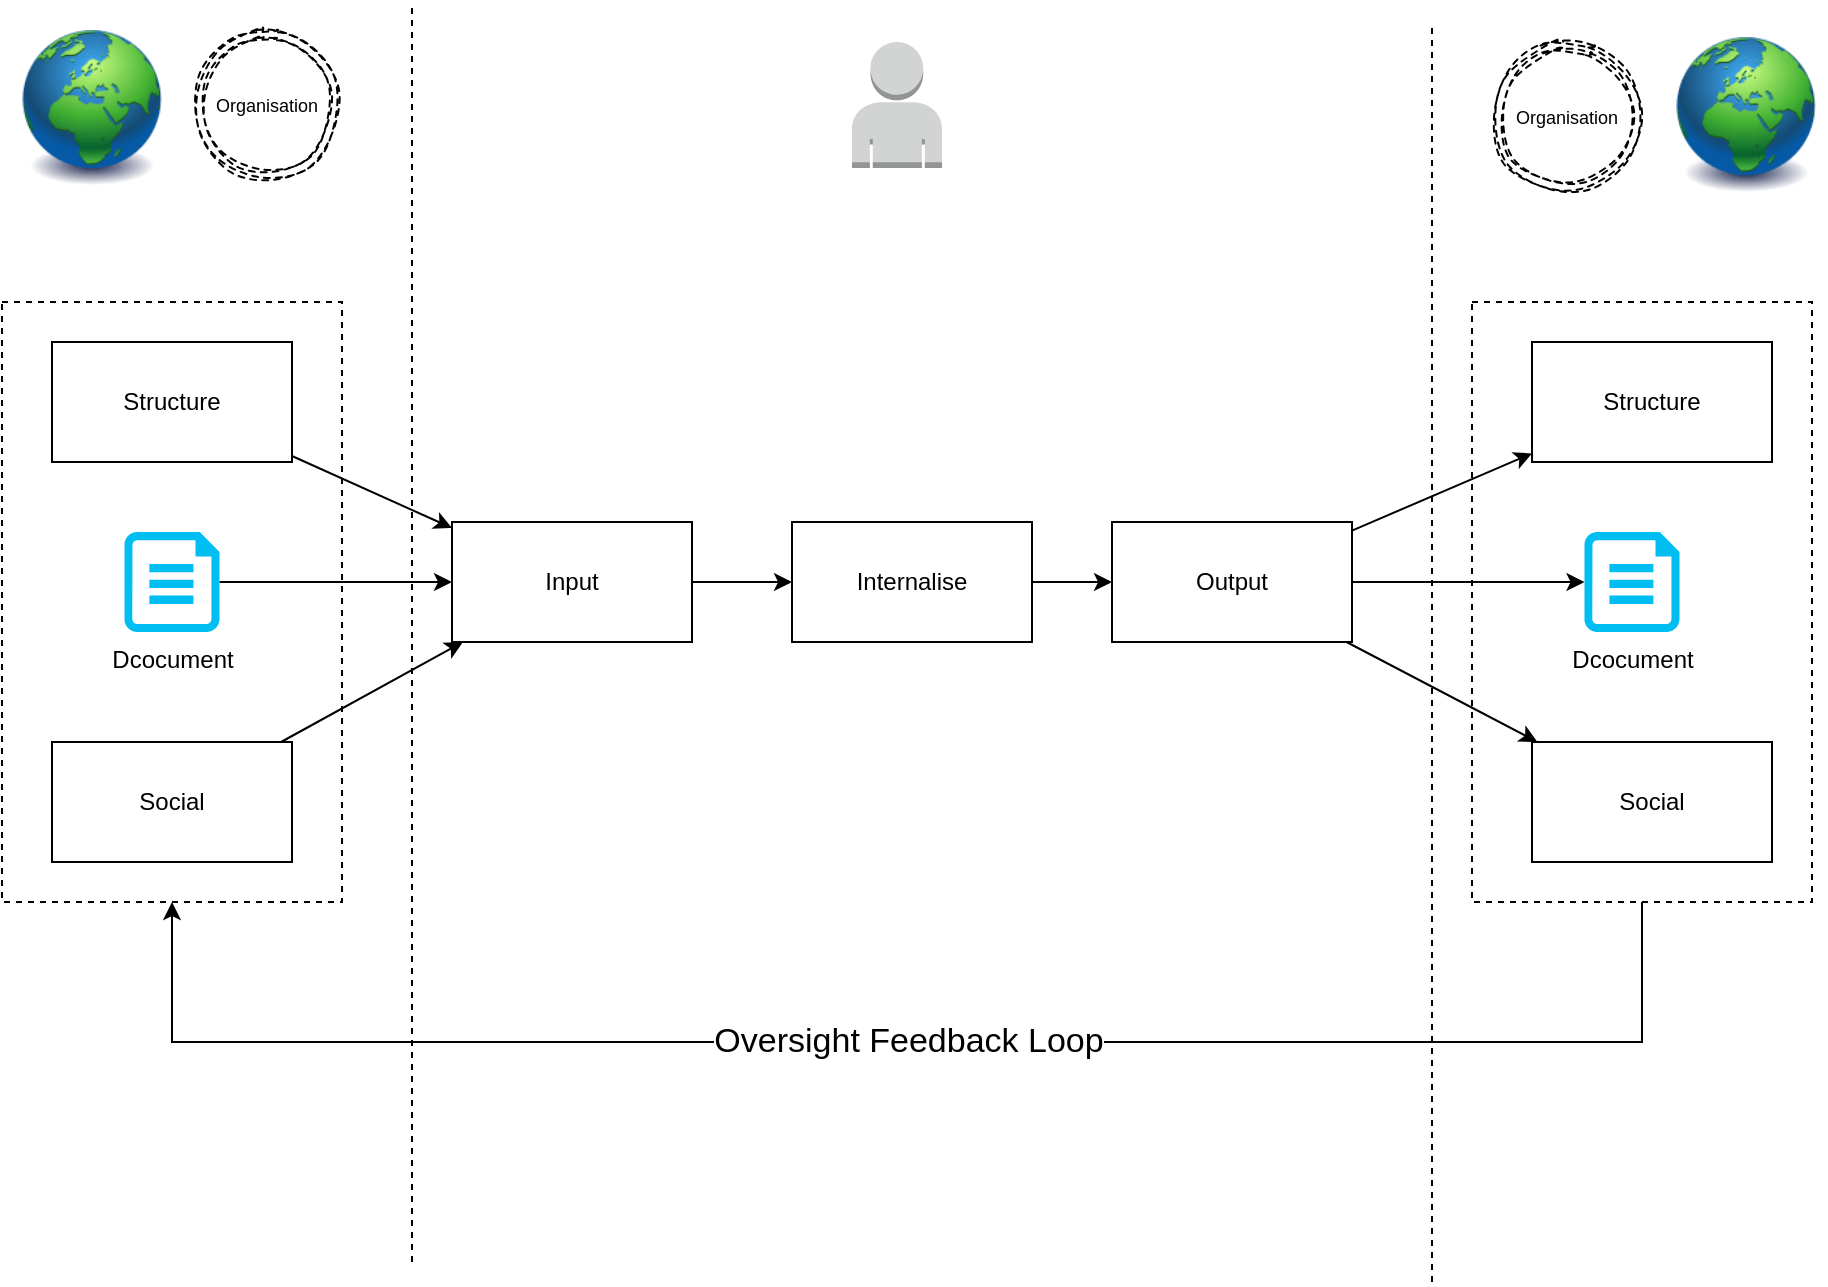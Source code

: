 <mxfile>
    <diagram id="ShGZajyBqJOpambnQirC" name="Classic Summary">
        <mxGraphModel grid="1" gridSize="10" guides="1" tooltips="1" connect="1" arrows="1" page="1" fold="1" pageScale="1" pageWidth="827" pageHeight="1169" math="0" shadow="0">
            <root>
                <mxCell id="4he-TWzYjufPMm7FV_I_-0"/>
                <mxCell id="4he-TWzYjufPMm7FV_I_-1" parent="4he-TWzYjufPMm7FV_I_-0"/>
                <mxCell id="ln_gZtxE6CzrFKDJ2JuJ-1" value="" style="rounded=0;whiteSpace=wrap;html=1;shadow=0;dashed=1;sketch=0;fontSize=9;strokeColor=default;fillColor=none;" vertex="1" parent="4he-TWzYjufPMm7FV_I_-1">
                    <mxGeometry x="650" y="140" width="170" height="300" as="geometry"/>
                </mxCell>
                <mxCell id="ln_gZtxE6CzrFKDJ2JuJ-4" value="" style="rounded=0;whiteSpace=wrap;html=1;shadow=0;dashed=1;sketch=0;fontSize=9;strokeColor=default;fillColor=none;" vertex="1" parent="4he-TWzYjufPMm7FV_I_-1">
                    <mxGeometry x="-85" y="140" width="170" height="300" as="geometry"/>
                </mxCell>
                <mxCell id="4he-TWzYjufPMm7FV_I_-2" value="" style="outlineConnect=0;dashed=0;verticalLabelPosition=bottom;verticalAlign=top;align=center;html=1;shape=mxgraph.aws3.user;fillColor=#D2D3D3;gradientColor=none;" parent="4he-TWzYjufPMm7FV_I_-1" vertex="1">
                    <mxGeometry x="340" y="10" width="45" height="63" as="geometry"/>
                </mxCell>
                <mxCell id="4he-TWzYjufPMm7FV_I_-4" style="edgeStyle=none;html=1;" parent="4he-TWzYjufPMm7FV_I_-1" source="4he-TWzYjufPMm7FV_I_-6" target="4he-TWzYjufPMm7FV_I_-7" edge="1">
                    <mxGeometry relative="1" as="geometry"/>
                </mxCell>
                <mxCell id="4he-TWzYjufPMm7FV_I_-6" value="Input" style="rounded=0;whiteSpace=wrap;html=1;" parent="4he-TWzYjufPMm7FV_I_-1" vertex="1">
                    <mxGeometry x="140" y="250" width="120" height="60" as="geometry"/>
                </mxCell>
                <mxCell id="p0eS91qcW9giYQDoAvEw-7" style="edgeStyle=none;html=1;fontSize=9;startArrow=none;startFill=0;endArrow=classic;endFill=1;" edge="1" parent="4he-TWzYjufPMm7FV_I_-1" source="4he-TWzYjufPMm7FV_I_-7" target="p0eS91qcW9giYQDoAvEw-1">
                    <mxGeometry relative="1" as="geometry"/>
                </mxCell>
                <mxCell id="4he-TWzYjufPMm7FV_I_-7" value="Internalise" style="rounded=0;whiteSpace=wrap;html=1;" parent="4he-TWzYjufPMm7FV_I_-1" vertex="1">
                    <mxGeometry x="310" y="250" width="120" height="60" as="geometry"/>
                </mxCell>
                <mxCell id="p0eS91qcW9giYQDoAvEw-11" style="edgeStyle=none;html=1;fontSize=9;startArrow=none;startFill=0;endArrow=classic;endFill=1;" edge="1" parent="4he-TWzYjufPMm7FV_I_-1" source="4he-TWzYjufPMm7FV_I_-9" target="4he-TWzYjufPMm7FV_I_-6">
                    <mxGeometry relative="1" as="geometry"/>
                </mxCell>
                <mxCell id="4he-TWzYjufPMm7FV_I_-9" value="Structure" style="rounded=0;whiteSpace=wrap;html=1;" parent="4he-TWzYjufPMm7FV_I_-1" vertex="1">
                    <mxGeometry x="-60" y="160" width="120" height="60" as="geometry"/>
                </mxCell>
                <mxCell id="4he-TWzYjufPMm7FV_I_-10" value="" style="image;html=1;image=img/lib/clip_art/general/Earth_globe_128x128.png" parent="4he-TWzYjufPMm7FV_I_-1" vertex="1">
                    <mxGeometry x="-80" y="4" width="80" height="77.5" as="geometry"/>
                </mxCell>
                <mxCell id="p0eS91qcW9giYQDoAvEw-12" style="edgeStyle=none;html=1;fontSize=9;startArrow=none;startFill=0;endArrow=classic;endFill=1;" edge="1" parent="4he-TWzYjufPMm7FV_I_-1" source="4he-TWzYjufPMm7FV_I_-11" target="4he-TWzYjufPMm7FV_I_-6">
                    <mxGeometry relative="1" as="geometry"/>
                </mxCell>
                <mxCell id="4he-TWzYjufPMm7FV_I_-11" value="Dcocument" style="verticalLabelPosition=bottom;html=1;verticalAlign=top;align=center;strokeColor=none;fillColor=#00BEF2;shape=mxgraph.azure.file;pointerEvents=1;" parent="4he-TWzYjufPMm7FV_I_-1" vertex="1">
                    <mxGeometry x="-23.75" y="255" width="47.5" height="50" as="geometry"/>
                </mxCell>
                <mxCell id="p0eS91qcW9giYQDoAvEw-13" style="edgeStyle=none;html=1;fontSize=9;startArrow=none;startFill=0;endArrow=classic;endFill=1;" edge="1" parent="4he-TWzYjufPMm7FV_I_-1" source="4he-TWzYjufPMm7FV_I_-15" target="4he-TWzYjufPMm7FV_I_-6">
                    <mxGeometry relative="1" as="geometry"/>
                </mxCell>
                <mxCell id="4he-TWzYjufPMm7FV_I_-15" value="Social" style="rounded=0;whiteSpace=wrap;html=1;" parent="4he-TWzYjufPMm7FV_I_-1" vertex="1">
                    <mxGeometry x="-60" y="360" width="120" height="60" as="geometry"/>
                </mxCell>
                <mxCell id="p0eS91qcW9giYQDoAvEw-0" value="" style="endArrow=none;dashed=1;html=1;" edge="1" parent="4he-TWzYjufPMm7FV_I_-1">
                    <mxGeometry width="50" height="50" relative="1" as="geometry">
                        <mxPoint x="630" y="630" as="sourcePoint"/>
                        <mxPoint x="630" as="targetPoint"/>
                    </mxGeometry>
                </mxCell>
                <mxCell id="p0eS91qcW9giYQDoAvEw-8" style="edgeStyle=none;html=1;fontSize=9;startArrow=none;startFill=0;endArrow=classic;endFill=1;" edge="1" parent="4he-TWzYjufPMm7FV_I_-1" source="p0eS91qcW9giYQDoAvEw-1" target="p0eS91qcW9giYQDoAvEw-2">
                    <mxGeometry relative="1" as="geometry"/>
                </mxCell>
                <mxCell id="p0eS91qcW9giYQDoAvEw-9" style="edgeStyle=none;html=1;fontSize=9;startArrow=none;startFill=0;endArrow=classic;endFill=1;" edge="1" parent="4he-TWzYjufPMm7FV_I_-1" source="p0eS91qcW9giYQDoAvEw-1" target="p0eS91qcW9giYQDoAvEw-3">
                    <mxGeometry relative="1" as="geometry"/>
                </mxCell>
                <mxCell id="p0eS91qcW9giYQDoAvEw-10" style="edgeStyle=none;html=1;fontSize=9;startArrow=none;startFill=0;endArrow=classic;endFill=1;" edge="1" parent="4he-TWzYjufPMm7FV_I_-1" source="p0eS91qcW9giYQDoAvEw-1" target="p0eS91qcW9giYQDoAvEw-4">
                    <mxGeometry relative="1" as="geometry"/>
                </mxCell>
                <mxCell id="p0eS91qcW9giYQDoAvEw-1" value="Output" style="rounded=0;whiteSpace=wrap;html=1;" vertex="1" parent="4he-TWzYjufPMm7FV_I_-1">
                    <mxGeometry x="470" y="250" width="120" height="60" as="geometry"/>
                </mxCell>
                <mxCell id="p0eS91qcW9giYQDoAvEw-2" value="Structure" style="rounded=0;whiteSpace=wrap;html=1;" vertex="1" parent="4he-TWzYjufPMm7FV_I_-1">
                    <mxGeometry x="680" y="160" width="120" height="60" as="geometry"/>
                </mxCell>
                <mxCell id="p0eS91qcW9giYQDoAvEw-3" value="Dcocument" style="verticalLabelPosition=bottom;html=1;verticalAlign=top;align=center;strokeColor=none;fillColor=#00BEF2;shape=mxgraph.azure.file;pointerEvents=1;" vertex="1" parent="4he-TWzYjufPMm7FV_I_-1">
                    <mxGeometry x="706.25" y="255" width="47.5" height="50" as="geometry"/>
                </mxCell>
                <mxCell id="p0eS91qcW9giYQDoAvEw-4" value="Social" style="rounded=0;whiteSpace=wrap;html=1;" vertex="1" parent="4he-TWzYjufPMm7FV_I_-1">
                    <mxGeometry x="680" y="360" width="120" height="60" as="geometry"/>
                </mxCell>
                <mxCell id="p0eS91qcW9giYQDoAvEw-5" value="" style="endArrow=none;dashed=1;html=1;" edge="1" parent="4he-TWzYjufPMm7FV_I_-1">
                    <mxGeometry width="50" height="50" relative="1" as="geometry">
                        <mxPoint x="120" y="620" as="sourcePoint"/>
                        <mxPoint x="120" y="-10" as="targetPoint"/>
                    </mxGeometry>
                </mxCell>
                <mxCell id="p0eS91qcW9giYQDoAvEw-6" value="Organisation" style="ellipse;shape=doubleEllipse;whiteSpace=wrap;html=1;aspect=fixed;shadow=0;dashed=1;sketch=1;strokeColor=default;fillColor=none;fontSize=9;" vertex="1" parent="4he-TWzYjufPMm7FV_I_-1">
                    <mxGeometry x="660" y="10" width="75" height="75" as="geometry"/>
                </mxCell>
                <mxCell id="p0eS91qcW9giYQDoAvEw-14" value="Organisation" style="ellipse;shape=doubleEllipse;whiteSpace=wrap;html=1;aspect=fixed;shadow=0;dashed=1;sketch=1;strokeColor=default;fillColor=none;fontSize=9;" vertex="1" parent="4he-TWzYjufPMm7FV_I_-1">
                    <mxGeometry x="10" y="4" width="75" height="75" as="geometry"/>
                </mxCell>
                <mxCell id="p0eS91qcW9giYQDoAvEw-15" value="" style="image;html=1;image=img/lib/clip_art/general/Earth_globe_128x128.png" vertex="1" parent="4he-TWzYjufPMm7FV_I_-1">
                    <mxGeometry x="747" y="7.5" width="80" height="77.5" as="geometry"/>
                </mxCell>
                <mxCell id="ln_gZtxE6CzrFKDJ2JuJ-3" value="Oversight Feedback Loop" style="edgeStyle=orthogonalEdgeStyle;html=1;fontSize=17;startArrow=none;startFill=0;endArrow=classic;endFill=1;entryX=0.5;entryY=1;entryDx=0;entryDy=0;rounded=0;" edge="1" parent="4he-TWzYjufPMm7FV_I_-1" source="ln_gZtxE6CzrFKDJ2JuJ-1" target="ln_gZtxE6CzrFKDJ2JuJ-4">
                    <mxGeometry relative="1" as="geometry">
                        <mxPoint x="18" y="510" as="targetPoint"/>
                        <Array as="points">
                            <mxPoint x="735" y="510"/>
                            <mxPoint y="510"/>
                        </Array>
                    </mxGeometry>
                </mxCell>
            </root>
        </mxGraphModel>
    </diagram>
    <diagram id="dQ3FbCjM0bsDqYTcAzDj" name="Classic Detail">
        <mxGraphModel grid="1" gridSize="10" guides="1" tooltips="1" connect="1" arrows="1" page="1" fold="1" pageScale="1" pageWidth="827" pageHeight="1169" math="0" shadow="0">
            <root>
                <mxCell id="0"/>
                <mxCell id="1" parent="0"/>
                <mxCell id="2" value="" style="outlineConnect=0;dashed=0;verticalLabelPosition=bottom;verticalAlign=top;align=center;html=1;shape=mxgraph.aws3.user;fillColor=#D2D3D3;gradientColor=none;" parent="1" vertex="1">
                    <mxGeometry x="405" y="7.25" width="45" height="63" as="geometry"/>
                </mxCell>
                <mxCell id="9" style="edgeStyle=none;html=1;" edge="1" parent="1" source="3" target="7">
                    <mxGeometry relative="1" as="geometry"/>
                </mxCell>
                <mxCell id="10" style="edgeStyle=none;html=1;" edge="1" parent="1" source="3" target="4">
                    <mxGeometry relative="1" as="geometry"/>
                </mxCell>
                <mxCell id="39" style="edgeStyle=none;html=1;entryX=1;entryY=0.5;entryDx=0;entryDy=0;entryPerimeter=0;" edge="1" parent="1" source="3" target="38">
                    <mxGeometry relative="1" as="geometry"/>
                </mxCell>
                <mxCell id="3" value="Observe" style="rounded=0;whiteSpace=wrap;html=1;" vertex="1" parent="1">
                    <mxGeometry x="140" y="327" width="120" height="60" as="geometry"/>
                </mxCell>
                <mxCell id="37" style="edgeStyle=none;html=1;" edge="1" parent="1" source="4" target="15">
                    <mxGeometry relative="1" as="geometry"/>
                </mxCell>
                <mxCell id="4" value="Interpret" style="rounded=0;whiteSpace=wrap;html=1;" vertex="1" parent="1">
                    <mxGeometry x="170" y="197" width="120" height="60" as="geometry"/>
                </mxCell>
                <mxCell id="12" style="edgeStyle=none;html=1;" edge="1" parent="1" source="5" target="4">
                    <mxGeometry relative="1" as="geometry"/>
                </mxCell>
                <mxCell id="36" style="edgeStyle=none;html=1;" edge="1" parent="1" source="5" target="15">
                    <mxGeometry relative="1" as="geometry"/>
                </mxCell>
                <mxCell id="5" value="Conginitive Model" style="rounded=0;whiteSpace=wrap;html=1;" vertex="1" parent="1">
                    <mxGeometry x="330" y="107" width="120" height="60" as="geometry"/>
                </mxCell>
                <mxCell id="13" style="edgeStyle=none;html=1;" edge="1" parent="1" source="6" target="5">
                    <mxGeometry relative="1" as="geometry"/>
                </mxCell>
                <mxCell id="22" style="edgeStyle=none;html=1;" edge="1" parent="1" source="6" target="15">
                    <mxGeometry relative="1" as="geometry"/>
                </mxCell>
                <mxCell id="6" value="Ontology" style="rounded=0;whiteSpace=wrap;html=1;" vertex="1" parent="1">
                    <mxGeometry x="640" y="197" width="120" height="60" as="geometry"/>
                </mxCell>
                <mxCell id="7" value="Structure" style="rounded=0;whiteSpace=wrap;html=1;" vertex="1" parent="1">
                    <mxGeometry x="-60" y="210" width="120" height="60" as="geometry"/>
                </mxCell>
                <mxCell id="8" value="" style="endArrow=none;dashed=1;html=1;" edge="1" parent="1">
                    <mxGeometry width="50" height="50" relative="1" as="geometry">
                        <mxPoint x="110" y="610" as="sourcePoint"/>
                        <mxPoint x="110" y="-20" as="targetPoint"/>
                    </mxGeometry>
                </mxCell>
                <mxCell id="20" style="edgeStyle=none;html=1;" edge="1" parent="1" source="15">
                    <mxGeometry relative="1" as="geometry">
                        <mxPoint x="620" y="458.2" as="targetPoint"/>
                    </mxGeometry>
                </mxCell>
                <mxCell id="15" value="Create Prespective" style="rounded=0;whiteSpace=wrap;html=1;" vertex="1" parent="1">
                    <mxGeometry x="370" y="337" width="120" height="60" as="geometry"/>
                </mxCell>
                <mxCell id="16" value="Document" style="verticalLabelPosition=bottom;html=1;verticalAlign=top;align=center;strokeColor=none;fillColor=#00BEF2;shape=mxgraph.azure.file;pointerEvents=1;" vertex="1" parent="1">
                    <mxGeometry x="870" y="385" width="47.5" height="50" as="geometry"/>
                </mxCell>
                <mxCell id="23" style="edgeStyle=none;html=1;" edge="1" parent="1" source="17" target="16">
                    <mxGeometry relative="1" as="geometry"/>
                </mxCell>
                <mxCell id="KgGKa9WhpQfASaPiWLaJ-40" style="edgeStyle=none;html=1;startArrow=none;startFill=0;endArrow=classic;endFill=1;" edge="1" parent="1" source="17" target="KgGKa9WhpQfASaPiWLaJ-39">
                    <mxGeometry relative="1" as="geometry"/>
                </mxCell>
                <mxCell id="Hzyb1ZYs3W5EdQFWJuSb-41" style="edgeStyle=none;html=1;fontSize=9;startArrow=none;startFill=0;endArrow=classic;endFill=1;" edge="1" parent="1" source="17" target="Hzyb1ZYs3W5EdQFWJuSb-40">
                    <mxGeometry relative="1" as="geometry"/>
                </mxCell>
                <mxCell id="17" value="Output" style="rounded=0;whiteSpace=wrap;html=1;" vertex="1" parent="1">
                    <mxGeometry x="620" y="380" width="120" height="60" as="geometry"/>
                </mxCell>
                <mxCell id="34" style="edgeStyle=none;html=1;" edge="1" parent="1" source="18" target="15">
                    <mxGeometry relative="1" as="geometry"/>
                </mxCell>
                <mxCell id="35" style="edgeStyle=none;html=1;" edge="1" parent="1" source="18" target="5">
                    <mxGeometry relative="1" as="geometry"/>
                </mxCell>
                <mxCell id="18" value="Language" style="rounded=0;whiteSpace=wrap;html=1;" vertex="1" parent="1">
                    <mxGeometry x="470" y="207" width="120" height="60" as="geometry"/>
                </mxCell>
                <mxCell id="38" value="Dcocument" style="verticalLabelPosition=bottom;html=1;verticalAlign=top;align=center;strokeColor=none;fillColor=#00BEF2;shape=mxgraph.azure.file;pointerEvents=1;" vertex="1" parent="1">
                    <mxGeometry x="-23.75" y="330" width="47.5" height="50" as="geometry"/>
                </mxCell>
                <mxCell id="KgGKa9WhpQfASaPiWLaJ-39" value="Socialise" style="rounded=0;whiteSpace=wrap;html=1;" vertex="1" parent="1">
                    <mxGeometry x="880" y="500" width="120" height="60" as="geometry"/>
                </mxCell>
                <mxCell id="KgGKa9WhpQfASaPiWLaJ-42" style="edgeStyle=none;html=1;startArrow=none;startFill=0;endArrow=classic;endFill=1;" edge="1" parent="1" source="KgGKa9WhpQfASaPiWLaJ-41" target="3">
                    <mxGeometry relative="1" as="geometry"/>
                </mxCell>
                <mxCell id="KgGKa9WhpQfASaPiWLaJ-41" value="Input" style="rounded=0;whiteSpace=wrap;html=1;" vertex="1" parent="1">
                    <mxGeometry x="140" y="457" width="120" height="60" as="geometry"/>
                </mxCell>
                <mxCell id="KgGKa9WhpQfASaPiWLaJ-44" style="edgeStyle=none;html=1;startArrow=classic;startFill=1;endArrow=classic;endFill=1;" edge="1" parent="1" source="KgGKa9WhpQfASaPiWLaJ-43" target="KgGKa9WhpQfASaPiWLaJ-41">
                    <mxGeometry relative="1" as="geometry"/>
                </mxCell>
                <mxCell id="KgGKa9WhpQfASaPiWLaJ-43" value="Socialise" style="rounded=0;whiteSpace=wrap;html=1;" vertex="1" parent="1">
                    <mxGeometry x="-60" y="450" width="120" height="60" as="geometry"/>
                </mxCell>
                <mxCell id="KgGKa9WhpQfASaPiWLaJ-46" value="Humans are Flexible, systems are not." style="text;html=1;strokeColor=none;fillColor=none;align=center;verticalAlign=middle;whiteSpace=wrap;rounded=0;shadow=0;dashed=1;sketch=1;" vertex="1" parent="1">
                    <mxGeometry x="280" y="-70" width="240" height="30" as="geometry"/>
                </mxCell>
                <mxCell id="Hzyb1ZYs3W5EdQFWJuSb-39" value="" style="endArrow=none;dashed=1;html=1;" edge="1" parent="1">
                    <mxGeometry width="50" height="50" relative="1" as="geometry">
                        <mxPoint x="810" y="630" as="sourcePoint"/>
                        <mxPoint x="810" as="targetPoint"/>
                    </mxGeometry>
                </mxCell>
                <mxCell id="Hzyb1ZYs3W5EdQFWJuSb-40" value="Structure" style="rounded=0;whiteSpace=wrap;html=1;" vertex="1" parent="1">
                    <mxGeometry x="870" y="250" width="120" height="60" as="geometry"/>
                </mxCell>
                <mxCell id="j9BicK1QVtw6fWR-YbbP-39" value="" style="image;html=1;image=img/lib/clip_art/general/Earth_globe_128x128.png" vertex="1" parent="1">
                    <mxGeometry x="-80" y="4" width="80" height="77.5" as="geometry"/>
                </mxCell>
                <mxCell id="j9BicK1QVtw6fWR-YbbP-40" value="Organisation" style="ellipse;shape=doubleEllipse;whiteSpace=wrap;html=1;aspect=fixed;shadow=0;dashed=1;sketch=1;strokeColor=default;fillColor=none;fontSize=9;" vertex="1" parent="1">
                    <mxGeometry x="10" y="4" width="75" height="75" as="geometry"/>
                </mxCell>
                <mxCell id="xAqi71HZUFLo3hU2O_Qv-39" value="Organisation" style="ellipse;shape=doubleEllipse;whiteSpace=wrap;html=1;aspect=fixed;shadow=0;dashed=1;sketch=1;strokeColor=default;fillColor=none;fontSize=9;" vertex="1" parent="1">
                    <mxGeometry x="846.5" y="2.5" width="75" height="75" as="geometry"/>
                </mxCell>
                <mxCell id="xAqi71HZUFLo3hU2O_Qv-40" value="" style="image;html=1;image=img/lib/clip_art/general/Earth_globe_128x128.png" vertex="1" parent="1">
                    <mxGeometry x="933.5" width="80" height="77.5" as="geometry"/>
                </mxCell>
            </root>
        </mxGraphModel>
    </diagram>
    <diagram name="Future Summary" id="iJdOjuLg7YCFfzgbizxC">
        <mxGraphModel dx="1844" dy="1874" grid="1" gridSize="10" guides="1" tooltips="1" connect="1" arrows="1" fold="1" page="1" pageScale="1" pageWidth="827" pageHeight="1169" math="0" shadow="0">
            <root>
                <mxCell id="K4-K0Vq6TQN4WGHDga2j-0"/>
                <mxCell id="K4-K0Vq6TQN4WGHDga2j-1" parent="K4-K0Vq6TQN4WGHDga2j-0"/>
                <mxCell id="K4-K0Vq6TQN4WGHDga2j-3" value="" style="rounded=0;whiteSpace=wrap;html=1;shadow=0;dashed=1;sketch=0;fontSize=9;strokeColor=default;fillColor=none;" parent="K4-K0Vq6TQN4WGHDga2j-1" vertex="1">
                    <mxGeometry x="-85" y="140" width="170" height="300" as="geometry"/>
                </mxCell>
                <mxCell id="K4-K0Vq6TQN4WGHDga2j-4" value="" style="outlineConnect=0;dashed=0;verticalLabelPosition=bottom;verticalAlign=top;align=center;html=1;shape=mxgraph.aws3.user;fillColor=#D2D3D3;gradientColor=none;" parent="K4-K0Vq6TQN4WGHDga2j-1" vertex="1">
                    <mxGeometry x="340" y="10" width="45" height="63" as="geometry"/>
                </mxCell>
                <mxCell id="K4-K0Vq6TQN4WGHDga2j-5" style="edgeStyle=none;html=1;" parent="K4-K0Vq6TQN4WGHDga2j-1" source="K4-K0Vq6TQN4WGHDga2j-6" target="K4-K0Vq6TQN4WGHDga2j-8" edge="1">
                    <mxGeometry relative="1" as="geometry"/>
                </mxCell>
                <mxCell id="K4-K0Vq6TQN4WGHDga2j-6" value="Input" style="rounded=0;whiteSpace=wrap;html=1;" parent="K4-K0Vq6TQN4WGHDga2j-1" vertex="1">
                    <mxGeometry x="140" y="250" width="120" height="60" as="geometry"/>
                </mxCell>
                <mxCell id="K4-K0Vq6TQN4WGHDga2j-7" style="edgeStyle=none;html=1;fontSize=9;startArrow=none;startFill=0;endArrow=classic;endFill=1;" parent="K4-K0Vq6TQN4WGHDga2j-1" source="K4-K0Vq6TQN4WGHDga2j-8" target="K4-K0Vq6TQN4WGHDga2j-20" edge="1">
                    <mxGeometry relative="1" as="geometry"/>
                </mxCell>
                <mxCell id="K4-K0Vq6TQN4WGHDga2j-8" value="Internalise" style="rounded=0;whiteSpace=wrap;html=1;" parent="K4-K0Vq6TQN4WGHDga2j-1" vertex="1">
                    <mxGeometry x="310" y="250" width="120" height="60" as="geometry"/>
                </mxCell>
                <mxCell id="K4-K0Vq6TQN4WGHDga2j-9" style="edgeStyle=none;html=1;fontSize=9;startArrow=none;startFill=0;endArrow=classic;endFill=1;" parent="K4-K0Vq6TQN4WGHDga2j-1" source="K4-K0Vq6TQN4WGHDga2j-10" target="K4-K0Vq6TQN4WGHDga2j-6" edge="1">
                    <mxGeometry relative="1" as="geometry"/>
                </mxCell>
                <mxCell id="K4-K0Vq6TQN4WGHDga2j-10" value="Structure" style="rounded=0;whiteSpace=wrap;html=1;" parent="K4-K0Vq6TQN4WGHDga2j-1" vertex="1">
                    <mxGeometry x="-60" y="160" width="120" height="60" as="geometry"/>
                </mxCell>
                <mxCell id="K4-K0Vq6TQN4WGHDga2j-11" value="" style="image;html=1;image=img/lib/clip_art/general/Earth_globe_128x128.png" parent="K4-K0Vq6TQN4WGHDga2j-1" vertex="1">
                    <mxGeometry x="-80" y="4" width="80" height="77.5" as="geometry"/>
                </mxCell>
                <mxCell id="K4-K0Vq6TQN4WGHDga2j-12" style="edgeStyle=none;html=1;fontSize=9;startArrow=none;startFill=0;endArrow=classic;endFill=1;" parent="K4-K0Vq6TQN4WGHDga2j-1" source="K4-K0Vq6TQN4WGHDga2j-13" target="K4-K0Vq6TQN4WGHDga2j-6" edge="1">
                    <mxGeometry relative="1" as="geometry"/>
                </mxCell>
                <mxCell id="K4-K0Vq6TQN4WGHDga2j-13" value="Dcocument" style="verticalLabelPosition=bottom;html=1;verticalAlign=top;align=center;strokeColor=none;fillColor=#00BEF2;shape=mxgraph.azure.file;pointerEvents=1;" parent="K4-K0Vq6TQN4WGHDga2j-1" vertex="1">
                    <mxGeometry x="-23.75" y="255" width="47.5" height="50" as="geometry"/>
                </mxCell>
                <mxCell id="K4-K0Vq6TQN4WGHDga2j-14" style="edgeStyle=none;html=1;fontSize=9;startArrow=none;startFill=0;endArrow=classic;endFill=1;" parent="K4-K0Vq6TQN4WGHDga2j-1" source="K4-K0Vq6TQN4WGHDga2j-15" target="K4-K0Vq6TQN4WGHDga2j-6" edge="1">
                    <mxGeometry relative="1" as="geometry"/>
                </mxCell>
                <mxCell id="K4-K0Vq6TQN4WGHDga2j-15" value="Social" style="rounded=0;whiteSpace=wrap;html=1;" parent="K4-K0Vq6TQN4WGHDga2j-1" vertex="1">
                    <mxGeometry x="-60" y="360" width="120" height="60" as="geometry"/>
                </mxCell>
                <mxCell id="K4-K0Vq6TQN4WGHDga2j-16" value="" style="endArrow=none;dashed=1;html=1;" parent="K4-K0Vq6TQN4WGHDga2j-1" edge="1">
                    <mxGeometry width="50" height="50" relative="1" as="geometry">
                        <mxPoint x="630" y="630" as="sourcePoint"/>
                        <mxPoint x="630" as="targetPoint"/>
                    </mxGeometry>
                </mxCell>
                <mxCell id="K4-K0Vq6TQN4WGHDga2j-17" style="edgeStyle=none;html=1;fontSize=9;startArrow=none;startFill=0;endArrow=classic;endFill=1;" parent="K4-K0Vq6TQN4WGHDga2j-1" source="K4-K0Vq6TQN4WGHDga2j-20" target="K4-K0Vq6TQN4WGHDga2j-21" edge="1">
                    <mxGeometry relative="1" as="geometry"/>
                </mxCell>
                <mxCell id="K4-K0Vq6TQN4WGHDga2j-20" value="Output" style="rounded=0;whiteSpace=wrap;html=1;" parent="K4-K0Vq6TQN4WGHDga2j-1" vertex="1">
                    <mxGeometry x="470" y="250" width="120" height="60" as="geometry"/>
                </mxCell>
                <mxCell id="K4-K0Vq6TQN4WGHDga2j-43" value="Feedback Loop" style="edgeStyle=orthogonalEdgeStyle;rounded=0;html=1;fontSize=11;startArrow=none;startFill=0;endArrow=classic;endFill=1;" edge="1" parent="K4-K0Vq6TQN4WGHDga2j-1" source="K4-K0Vq6TQN4WGHDga2j-21" target="K4-K0Vq6TQN4WGHDga2j-6">
                    <mxGeometry relative="1" as="geometry">
                        <Array as="points">
                            <mxPoint x="700" y="370"/>
                            <mxPoint x="200" y="370"/>
                        </Array>
                    </mxGeometry>
                </mxCell>
                <mxCell id="K4-K0Vq6TQN4WGHDga2j-44" style="rounded=0;html=1;fontSize=11;startArrow=none;startFill=0;endArrow=classic;endFill=1;" edge="1" parent="K4-K0Vq6TQN4WGHDga2j-1" source="K4-K0Vq6TQN4WGHDga2j-21" target="K4-K0Vq6TQN4WGHDga2j-37">
                    <mxGeometry relative="1" as="geometry"/>
                </mxCell>
                <mxCell id="K4-K0Vq6TQN4WGHDga2j-45" style="edgeStyle=none;rounded=0;html=1;fontSize=11;startArrow=none;startFill=0;endArrow=classic;endFill=1;" edge="1" parent="K4-K0Vq6TQN4WGHDga2j-1" source="K4-K0Vq6TQN4WGHDga2j-21" target="K4-K0Vq6TQN4WGHDga2j-38">
                    <mxGeometry relative="1" as="geometry"/>
                </mxCell>
                <mxCell id="K4-K0Vq6TQN4WGHDga2j-46" style="edgeStyle=none;rounded=0;html=1;fontSize=11;startArrow=none;startFill=0;endArrow=classic;endFill=1;" edge="1" parent="K4-K0Vq6TQN4WGHDga2j-1" source="K4-K0Vq6TQN4WGHDga2j-21" target="K4-K0Vq6TQN4WGHDga2j-39">
                    <mxGeometry relative="1" as="geometry"/>
                </mxCell>
                <mxCell id="K4-K0Vq6TQN4WGHDga2j-21" value="Shared&lt;br&gt;Knowledge" style="rounded=0;whiteSpace=wrap;html=1;" parent="K4-K0Vq6TQN4WGHDga2j-1" vertex="1">
                    <mxGeometry x="670" y="250" width="120" height="60" as="geometry"/>
                </mxCell>
                <mxCell id="K4-K0Vq6TQN4WGHDga2j-24" value="" style="endArrow=none;dashed=1;html=1;" parent="K4-K0Vq6TQN4WGHDga2j-1" edge="1">
                    <mxGeometry width="50" height="50" relative="1" as="geometry">
                        <mxPoint x="120" y="620" as="sourcePoint"/>
                        <mxPoint x="120" y="-10" as="targetPoint"/>
                    </mxGeometry>
                </mxCell>
                <mxCell id="K4-K0Vq6TQN4WGHDga2j-25" value="Knowlege&lt;br style=&quot;font-size: 11px;&quot;&gt;Fund" style="ellipse;shape=doubleEllipse;whiteSpace=wrap;html=1;aspect=fixed;shadow=0;dashed=1;sketch=1;strokeColor=default;fillColor=none;fontSize=11;" parent="K4-K0Vq6TQN4WGHDga2j-1" vertex="1">
                    <mxGeometry x="692.5" y="10" width="75" height="75" as="geometry"/>
                </mxCell>
                <mxCell id="K4-K0Vq6TQN4WGHDga2j-26" value="Organisation" style="ellipse;shape=doubleEllipse;whiteSpace=wrap;html=1;aspect=fixed;shadow=0;dashed=1;sketch=1;strokeColor=default;fillColor=none;fontSize=9;" parent="K4-K0Vq6TQN4WGHDga2j-1" vertex="1">
                    <mxGeometry x="10" y="4" width="75" height="75" as="geometry"/>
                </mxCell>
                <mxCell id="K4-K0Vq6TQN4WGHDga2j-28" value="Oversight Feedback Loop" style="edgeStyle=orthogonalEdgeStyle;html=1;fontSize=17;startArrow=none;startFill=0;endArrow=classic;endFill=1;entryX=0.5;entryY=1;entryDx=0;entryDy=0;rounded=0;" parent="K4-K0Vq6TQN4WGHDga2j-1" source="K4-K0Vq6TQN4WGHDga2j-36" target="K4-K0Vq6TQN4WGHDga2j-3" edge="1">
                    <mxGeometry relative="1" as="geometry">
                        <mxPoint x="18" y="510" as="targetPoint"/>
                        <Array as="points">
                            <mxPoint x="945" y="510"/>
                            <mxPoint y="510"/>
                        </Array>
                        <mxPoint x="735" y="440" as="sourcePoint"/>
                    </mxGeometry>
                </mxCell>
                <mxCell id="K4-K0Vq6TQN4WGHDga2j-48" value="Oversight Feedback Loop" style="edgeStyle=orthogonalEdgeStyle;rounded=0;html=1;fontSize=14;startArrow=none;startFill=0;endArrow=classic;endFill=1;" edge="1" parent="K4-K0Vq6TQN4WGHDga2j-1" source="K4-K0Vq6TQN4WGHDga2j-36" target="K4-K0Vq6TQN4WGHDga2j-21">
                    <mxGeometry x="-0.333" relative="1" as="geometry">
                        <Array as="points">
                            <mxPoint x="910" y="480"/>
                            <mxPoint x="760" y="480"/>
                        </Array>
                        <mxPoint as="offset"/>
                    </mxGeometry>
                </mxCell>
                <mxCell id="K4-K0Vq6TQN4WGHDga2j-36" value="" style="rounded=0;whiteSpace=wrap;html=1;shadow=0;dashed=1;sketch=0;fontSize=9;strokeColor=default;fillColor=none;" vertex="1" parent="K4-K0Vq6TQN4WGHDga2j-1">
                    <mxGeometry x="860" y="140" width="170" height="300" as="geometry"/>
                </mxCell>
                <mxCell id="K4-K0Vq6TQN4WGHDga2j-37" value="Structure" style="rounded=0;whiteSpace=wrap;html=1;" vertex="1" parent="K4-K0Vq6TQN4WGHDga2j-1">
                    <mxGeometry x="890" y="160" width="120" height="60" as="geometry"/>
                </mxCell>
                <mxCell id="K4-K0Vq6TQN4WGHDga2j-38" value="Dcocument" style="verticalLabelPosition=bottom;html=1;verticalAlign=top;align=center;strokeColor=none;fillColor=#00BEF2;shape=mxgraph.azure.file;pointerEvents=1;" vertex="1" parent="K4-K0Vq6TQN4WGHDga2j-1">
                    <mxGeometry x="916.25" y="255" width="47.5" height="50" as="geometry"/>
                </mxCell>
                <mxCell id="K4-K0Vq6TQN4WGHDga2j-39" value="Social" style="rounded=0;whiteSpace=wrap;html=1;" vertex="1" parent="K4-K0Vq6TQN4WGHDga2j-1">
                    <mxGeometry x="890" y="360" width="120" height="60" as="geometry"/>
                </mxCell>
                <mxCell id="K4-K0Vq6TQN4WGHDga2j-40" value="Organisation" style="ellipse;shape=doubleEllipse;whiteSpace=wrap;html=1;aspect=fixed;shadow=0;dashed=1;sketch=1;strokeColor=default;fillColor=none;fontSize=9;" vertex="1" parent="K4-K0Vq6TQN4WGHDga2j-1">
                    <mxGeometry x="870" y="10" width="75" height="75" as="geometry"/>
                </mxCell>
                <mxCell id="K4-K0Vq6TQN4WGHDga2j-41" value="" style="image;html=1;image=img/lib/clip_art/general/Earth_globe_128x128.png" vertex="1" parent="K4-K0Vq6TQN4WGHDga2j-1">
                    <mxGeometry x="957" y="7.5" width="80" height="77.5" as="geometry"/>
                </mxCell>
                <mxCell id="K4-K0Vq6TQN4WGHDga2j-47" value="" style="endArrow=none;dashed=1;html=1;" edge="1" parent="K4-K0Vq6TQN4WGHDga2j-1">
                    <mxGeometry width="50" height="50" relative="1" as="geometry">
                        <mxPoint x="827" y="630" as="sourcePoint"/>
                        <mxPoint x="827" as="targetPoint"/>
                    </mxGeometry>
                </mxCell>
            </root>
        </mxGraphModel>
    </diagram>
    <diagram id="qXZ_IMDbQqQJHjLpSsq6" name="Behaviour Factors">
        <mxGraphModel dx="2023" dy="1998" grid="1" gridSize="10" guides="1" tooltips="1" connect="1" arrows="1" fold="1" page="1" pageScale="1" pageWidth="827" pageHeight="1169" math="0" shadow="0">
            <root>
                <mxCell id="s17rmynXVmYZAg67enrp-0"/>
                <mxCell id="s17rmynXVmYZAg67enrp-1" parent="s17rmynXVmYZAg67enrp-0"/>
                <mxCell id="s17rmynXVmYZAg67enrp-48" value="" style="outlineConnect=0;dashed=0;verticalLabelPosition=bottom;verticalAlign=top;align=center;html=1;shape=mxgraph.aws3.user;shadow=0;sketch=1;fillColor=none;strokeColor=default;rotation=0;" vertex="1" parent="s17rmynXVmYZAg67enrp-1">
                    <mxGeometry x="285" y="50" width="45" height="63" as="geometry"/>
                </mxCell>
                <mxCell id="s17rmynXVmYZAg67enrp-2" value="" style="ellipse;whiteSpace=wrap;html=1;aspect=fixed;" vertex="1" parent="s17rmynXVmYZAg67enrp-1">
                    <mxGeometry x="170" y="130" width="310" height="310" as="geometry"/>
                </mxCell>
                <mxCell id="s17rmynXVmYZAg67enrp-8" style="edgeStyle=none;html=1;startArrow=oval;startFill=1;endArrow=oval;endFill=1;" edge="1" parent="s17rmynXVmYZAg67enrp-1" source="s17rmynXVmYZAg67enrp-3" target="s17rmynXVmYZAg67enrp-4">
                    <mxGeometry relative="1" as="geometry"/>
                </mxCell>
                <mxCell id="s17rmynXVmYZAg67enrp-3" value="" style="outlineConnect=0;dashed=0;verticalLabelPosition=bottom;verticalAlign=top;align=center;html=1;shape=mxgraph.aws3.user;fillColor=#D2D3D3;gradientColor=none;" vertex="1" parent="s17rmynXVmYZAg67enrp-1">
                    <mxGeometry x="293" y="60" width="45" height="63" as="geometry"/>
                </mxCell>
                <mxCell id="s17rmynXVmYZAg67enrp-4" value="" style="outlineConnect=0;dashed=0;verticalLabelPosition=bottom;verticalAlign=top;align=center;html=1;shape=mxgraph.aws3.user;fillColor=#D2D3D3;gradientColor=none;rotation=-180;" vertex="1" parent="s17rmynXVmYZAg67enrp-1">
                    <mxGeometry x="292.5" y="140" width="45" height="63" as="geometry"/>
                </mxCell>
                <mxCell id="s17rmynXVmYZAg67enrp-5" value="Society Behaviour" style="text;html=1;strokeColor=none;fillColor=none;align=center;verticalAlign=middle;whiteSpace=wrap;rounded=0;" vertex="1" parent="s17rmynXVmYZAg67enrp-1">
                    <mxGeometry x="293" y="460" width="60" height="30" as="geometry"/>
                </mxCell>
                <mxCell id="s17rmynXVmYZAg67enrp-6" value="Organisational Behaviour" style="text;html=1;strokeColor=none;fillColor=none;align=center;verticalAlign=middle;whiteSpace=wrap;rounded=0;" vertex="1" parent="s17rmynXVmYZAg67enrp-1">
                    <mxGeometry x="275.5" y="370" width="95" height="70" as="geometry"/>
                </mxCell>
                <mxCell id="s17rmynXVmYZAg67enrp-24" style="edgeStyle=none;html=1;startArrow=oval;startFill=1;endArrow=classic;endFill=1;" edge="1" parent="s17rmynXVmYZAg67enrp-1" source="s17rmynXVmYZAg67enrp-9" target="s17rmynXVmYZAg67enrp-3">
                    <mxGeometry relative="1" as="geometry"/>
                </mxCell>
                <mxCell id="s17rmynXVmYZAg67enrp-9" value="&lt;span style=&quot;font-family: &amp;#34;helvetica&amp;#34;&quot;&gt;Public identity impact is what they show publicly, stories they tell what they have to show.&amp;nbsp;&lt;/span&gt;" style="text;html=1;strokeColor=none;fillColor=none;align=center;verticalAlign=middle;whiteSpace=wrap;rounded=0;" vertex="1" parent="s17rmynXVmYZAg67enrp-1">
                    <mxGeometry x="330" y="-110" width="220" height="101.5" as="geometry"/>
                </mxCell>
                <mxCell id="s17rmynXVmYZAg67enrp-25" style="edgeStyle=none;html=1;startArrow=oval;startFill=1;endArrow=classic;endFill=1;entryX=0.25;entryY=0.1;entryDx=0;entryDy=0;entryPerimeter=0;" edge="1" parent="s17rmynXVmYZAg67enrp-1" source="s17rmynXVmYZAg67enrp-10" target="s17rmynXVmYZAg67enrp-4">
                    <mxGeometry relative="1" as="geometry">
                        <mxPoint x="500" y="200" as="targetPoint"/>
                    </mxGeometry>
                </mxCell>
                <mxCell id="s17rmynXVmYZAg67enrp-10" value="&lt;span style=&quot;font-family: &amp;#34;helvetica&amp;#34;&quot;&gt;Private identity impact is a level of contibution of individual to an organisation internaly.&lt;/span&gt;" style="text;html=1;strokeColor=none;fillColor=none;align=center;verticalAlign=middle;whiteSpace=wrap;rounded=0;" vertex="1" parent="s17rmynXVmYZAg67enrp-1">
                    <mxGeometry x="517" y="230" width="190" height="73" as="geometry"/>
                </mxCell>
                <mxCell id="s17rmynXVmYZAg67enrp-11" value="External is easy to measure, Internal is hard to measure.&lt;br&gt;&lt;br&gt;We measure people by what they show as their public identity impact, we have no way to measure their internal identity impact.&lt;br&gt;&lt;br&gt;&lt;span style=&quot;font-family: &amp;#34;helvetica&amp;#34;&quot;&gt;Public identity impact is what they show publicly, stories they tell what they have to show.&lt;/span&gt;&lt;br style=&quot;font-family: &amp;#34;helvetica&amp;#34;&quot;&gt;&lt;br style=&quot;font-family: &amp;#34;helvetica&amp;#34;&quot;&gt;&lt;span style=&quot;font-family: &amp;#34;helvetica&amp;#34;&quot;&gt;Private identity impact is a level of contibution of individual to an organisation internaly.&lt;/span&gt;&lt;br style=&quot;font-family: &amp;#34;helvetica&amp;#34;&quot;&gt;&lt;br style=&quot;font-family: &amp;#34;helvetica&amp;#34;&quot;&gt;&lt;span style=&quot;font-family: &amp;#34;helvetica&amp;#34;&quot;&gt;Internal identity impact is what they do in the background to make their public identity to be what it is. Hobbies, challanges, aspirations.&lt;/span&gt;" style="text;html=1;strokeColor=none;fillColor=none;align=center;verticalAlign=middle;whiteSpace=wrap;rounded=0;" vertex="1" parent="s17rmynXVmYZAg67enrp-1">
                    <mxGeometry x="790" y="230" width="360" height="260" as="geometry"/>
                </mxCell>
                <mxCell id="s17rmynXVmYZAg67enrp-44" style="edgeStyle=none;html=1;startArrow=oval;startFill=1;endArrow=oval;endFill=1;" edge="1" parent="s17rmynXVmYZAg67enrp-1" source="s17rmynXVmYZAg67enrp-16" target="s17rmynXVmYZAg67enrp-43">
                    <mxGeometry relative="1" as="geometry"/>
                </mxCell>
                <mxCell id="s17rmynXVmYZAg67enrp-16" value="" style="verticalLabelPosition=bottom;html=1;verticalAlign=top;strokeWidth=1;align=center;outlineConnect=0;dashed=1;outlineConnect=0;shape=mxgraph.aws3d.end_user;aspect=fixed;fillColor=default;strokeColor=#FFFF00;" vertex="1" parent="s17rmynXVmYZAg67enrp-1">
                    <mxGeometry x="261.27" y="60" width="30.73" height="63" as="geometry"/>
                </mxCell>
                <mxCell id="s17rmynXVmYZAg67enrp-50" style="edgeStyle=none;html=1;entryX=0.289;entryY=-0.016;entryDx=0;entryDy=0;entryPerimeter=0;startArrow=oval;startFill=1;endArrow=classic;endFill=1;" edge="1" parent="s17rmynXVmYZAg67enrp-1" source="s17rmynXVmYZAg67enrp-18" target="s17rmynXVmYZAg67enrp-48">
                    <mxGeometry relative="1" as="geometry"/>
                </mxCell>
                <mxCell id="s17rmynXVmYZAg67enrp-18" value="Personal Identity, how they are at home when no one is watching" style="text;html=1;strokeColor=none;fillColor=none;align=center;verticalAlign=middle;whiteSpace=wrap;rounded=0;" vertex="1" parent="s17rmynXVmYZAg67enrp-1">
                    <mxGeometry x="100" y="-150" width="167.37" height="60" as="geometry"/>
                </mxCell>
                <mxCell id="s17rmynXVmYZAg67enrp-34" style="edgeStyle=none;html=1;startArrow=oval;startFill=1;endArrow=classic;endFill=1;" edge="1" parent="s17rmynXVmYZAg67enrp-1" source="s17rmynXVmYZAg67enrp-19" target="s17rmynXVmYZAg67enrp-33">
                    <mxGeometry relative="1" as="geometry"/>
                </mxCell>
                <mxCell id="s17rmynXVmYZAg67enrp-19" value="Who they want to be, how do they see them selves and what they aspire to." style="text;html=1;strokeColor=none;fillColor=none;align=center;verticalAlign=middle;whiteSpace=wrap;rounded=0;" vertex="1" parent="s17rmynXVmYZAg67enrp-1">
                    <mxGeometry x="500" width="130" height="50" as="geometry"/>
                </mxCell>
                <mxCell id="s17rmynXVmYZAg67enrp-29" style="edgeStyle=none;html=1;startArrow=oval;startFill=1;endArrow=classic;endFill=1;" edge="1" parent="s17rmynXVmYZAg67enrp-1" source="s17rmynXVmYZAg67enrp-28" target="s17rmynXVmYZAg67enrp-16">
                    <mxGeometry relative="1" as="geometry"/>
                </mxCell>
                <mxCell id="s17rmynXVmYZAg67enrp-28" value="&lt;span style=&quot;color: rgb(240 , 240 , 240) ; font-family: &amp;#34;helvetica&amp;#34; ; font-size: 12px ; font-style: normal ; font-weight: 400 ; letter-spacing: normal ; text-align: center ; text-indent: 0px ; text-transform: none ; word-spacing: 0px ; background-color: rgb(42 , 42 , 42) ; display: inline ; float: none&quot;&gt;Internal identity impact is what they do in the background to make their public identity to be what it is. Hobbies, challanges they internalise&lt;/span&gt;" style="text;whiteSpace=wrap;html=1;" vertex="1" parent="s17rmynXVmYZAg67enrp-1">
                    <mxGeometry x="-80" y="-50" width="190" height="100" as="geometry"/>
                </mxCell>
                <mxCell id="s17rmynXVmYZAg67enrp-41" style="edgeStyle=none;html=1;startArrow=oval;startFill=1;endArrow=oval;endFill=1;" edge="1" parent="s17rmynXVmYZAg67enrp-1" source="s17rmynXVmYZAg67enrp-33" target="s17rmynXVmYZAg67enrp-40">
                    <mxGeometry relative="1" as="geometry"/>
                </mxCell>
                <mxCell id="s17rmynXVmYZAg67enrp-33" value="" style="verticalLabelPosition=bottom;html=1;verticalAlign=top;strokeWidth=1;align=center;outlineConnect=0;dashed=1;outlineConnect=0;shape=mxgraph.aws3d.end_user;aspect=fixed;direction=east;shadow=0;flipV=0;flipH=1;strokeColor=#00FF00;" vertex="1" parent="s17rmynXVmYZAg67enrp-1">
                    <mxGeometry x="343.5" y="60" width="30.73" height="63.01" as="geometry"/>
                </mxCell>
                <mxCell id="s17rmynXVmYZAg67enrp-46" style="edgeStyle=none;html=1;startArrow=oval;startFill=1;endArrow=classic;endFill=1;" edge="1" parent="s17rmynXVmYZAg67enrp-1" source="s17rmynXVmYZAg67enrp-35" target="s17rmynXVmYZAg67enrp-47">
                    <mxGeometry relative="1" as="geometry"/>
                </mxCell>
                <mxCell id="s17rmynXVmYZAg67enrp-35" value="Some people do not want to be public impact. They have a personal identity. a but have great impact to internal oganisation." style="text;html=1;strokeColor=none;fillColor=none;align=center;verticalAlign=middle;whiteSpace=wrap;rounded=0;" vertex="1" parent="s17rmynXVmYZAg67enrp-1">
                    <mxGeometry x="-200" y="190" width="160" height="110" as="geometry"/>
                </mxCell>
                <mxCell id="s17rmynXVmYZAg67enrp-37" value="" style="outlineConnect=0;dashed=0;verticalLabelPosition=bottom;verticalAlign=top;align=center;html=1;shape=mxgraph.aws3.user;fillColor=#D2D3D3;gradientColor=none;rotation=90;" vertex="1" parent="s17rmynXVmYZAg67enrp-1">
                    <mxGeometry x="202.73" y="250" width="45" height="63" as="geometry"/>
                </mxCell>
                <mxCell id="s17rmynXVmYZAg67enrp-40" value="" style="verticalLabelPosition=bottom;html=1;verticalAlign=top;strokeWidth=1;align=center;outlineConnect=0;dashed=1;outlineConnect=0;shape=mxgraph.aws3d.end_user;aspect=fixed;direction=east;shadow=0;flipV=0;flipH=0;rotation=-180;strokeColor=#00FF00;" vertex="1" parent="s17rmynXVmYZAg67enrp-1">
                    <mxGeometry x="345.5" y="140" width="30.73" height="63.01" as="geometry"/>
                </mxCell>
                <mxCell id="s17rmynXVmYZAg67enrp-45" style="edgeStyle=none;html=1;entryX=0.5;entryY=1;entryDx=0;entryDy=0;entryPerimeter=0;startArrow=oval;startFill=1;endArrow=oval;endFill=1;" edge="1" parent="s17rmynXVmYZAg67enrp-1" source="s17rmynXVmYZAg67enrp-47" target="s17rmynXVmYZAg67enrp-37">
                    <mxGeometry relative="1" as="geometry"/>
                </mxCell>
                <mxCell id="s17rmynXVmYZAg67enrp-61" style="edgeStyle=none;html=1;startArrow=oval;startFill=1;endArrow=oval;endFill=1;" edge="1" parent="s17rmynXVmYZAg67enrp-1" source="s17rmynXVmYZAg67enrp-42" target="s17rmynXVmYZAg67enrp-59">
                    <mxGeometry relative="1" as="geometry"/>
                </mxCell>
                <mxCell id="s17rmynXVmYZAg67enrp-42" value="" style="verticalLabelPosition=bottom;html=1;verticalAlign=top;strokeWidth=1;align=center;outlineConnect=0;dashed=1;outlineConnect=0;shape=mxgraph.aws3d.end_user;strokeColor=#FFFF00;fillColor=none;aspect=fixed;rotation=-90;" vertex="1" parent="s17rmynXVmYZAg67enrp-1">
                    <mxGeometry x="105.0" y="290" width="30.73" height="63" as="geometry"/>
                </mxCell>
                <mxCell id="s17rmynXVmYZAg67enrp-43" value="" style="verticalLabelPosition=bottom;html=1;verticalAlign=top;strokeWidth=1;align=center;outlineConnect=0;dashed=1;outlineConnect=0;shape=mxgraph.aws3d.end_user;aspect=fixed;fillColor=default;strokeColor=#FFFF00;rotation=-180;flipH=1;" vertex="1" parent="s17rmynXVmYZAg67enrp-1">
                    <mxGeometry x="259.77" y="140" width="30.73" height="63" as="geometry"/>
                </mxCell>
                <mxCell id="s17rmynXVmYZAg67enrp-47" value="" style="outlineConnect=0;dashed=0;verticalLabelPosition=bottom;verticalAlign=top;align=center;html=1;shape=mxgraph.aws3.user;shadow=0;sketch=1;fillColor=none;strokeColor=default;rotation=-90;" vertex="1" parent="s17rmynXVmYZAg67enrp-1">
                    <mxGeometry x="95.74" y="250" width="45" height="63" as="geometry"/>
                </mxCell>
                <mxCell id="s17rmynXVmYZAg67enrp-51" value="" style="outlineConnect=0;dashed=0;verticalLabelPosition=bottom;verticalAlign=top;align=center;html=1;shape=mxgraph.aws3.user;shadow=0;sketch=1;fillColor=none;strokeColor=default;rotation=0;" vertex="1" parent="s17rmynXVmYZAg67enrp-1">
                    <mxGeometry x="481.01" y="630" width="19.5" height="30" as="geometry"/>
                </mxCell>
                <mxCell id="s17rmynXVmYZAg67enrp-52" value="Personal Identity - what they are behind closed doors, relational self" style="text;html=1;strokeColor=none;fillColor=none;align=left;verticalAlign=middle;whiteSpace=wrap;rounded=0;" vertex="1" parent="s17rmynXVmYZAg67enrp-1">
                    <mxGeometry x="517" y="630" width="220" height="30" as="geometry"/>
                </mxCell>
                <mxCell id="s17rmynXVmYZAg67enrp-53" value="" style="outlineConnect=0;dashed=0;verticalLabelPosition=bottom;verticalAlign=top;align=center;html=1;shape=mxgraph.aws3.user;fillColor=#D2D3D3;gradientColor=none;" vertex="1" parent="s17rmynXVmYZAg67enrp-1">
                    <mxGeometry x="481.01" y="583.01" width="19.5" height="30" as="geometry"/>
                </mxCell>
                <mxCell id="s17rmynXVmYZAg67enrp-54" value="" style="verticalLabelPosition=bottom;html=1;verticalAlign=top;strokeWidth=1;align=center;outlineConnect=0;dashed=1;outlineConnect=0;shape=mxgraph.aws3d.end_user;aspect=fixed;fillColor=default;strokeColor=#FFFF00;" vertex="1" parent="s17rmynXVmYZAg67enrp-1">
                    <mxGeometry x="480" y="530" width="19.51" height="40" as="geometry"/>
                </mxCell>
                <mxCell id="s17rmynXVmYZAg67enrp-55" value="" style="verticalLabelPosition=bottom;html=1;verticalAlign=top;strokeWidth=1;align=center;outlineConnect=0;dashed=1;outlineConnect=0;shape=mxgraph.aws3d.end_user;aspect=fixed;direction=east;shadow=0;flipV=0;flipH=1;strokeColor=#00FF00;" vertex="1" parent="s17rmynXVmYZAg67enrp-1">
                    <mxGeometry x="481" y="480" width="19.51" height="40" as="geometry"/>
                </mxCell>
                <mxCell id="s17rmynXVmYZAg67enrp-56" value="Public Identity - image they mainatain, public self" style="text;html=1;strokeColor=none;fillColor=none;align=left;verticalAlign=middle;whiteSpace=wrap;rounded=0;" vertex="1" parent="s17rmynXVmYZAg67enrp-1">
                    <mxGeometry x="517" y="583.01" width="231" height="26.99" as="geometry"/>
                </mxCell>
                <mxCell id="s17rmynXVmYZAg67enrp-57" value="Internal Identity - what motivates them, individual self" style="text;html=1;strokeColor=none;fillColor=none;align=left;verticalAlign=middle;whiteSpace=wrap;rounded=0;" vertex="1" parent="s17rmynXVmYZAg67enrp-1">
                    <mxGeometry x="517" y="530" width="230" height="40" as="geometry"/>
                </mxCell>
                <mxCell id="s17rmynXVmYZAg67enrp-58" value="Future Identity - what they want to be, future self" style="text;html=1;strokeColor=none;fillColor=none;align=left;verticalAlign=middle;whiteSpace=wrap;rounded=0;" vertex="1" parent="s17rmynXVmYZAg67enrp-1">
                    <mxGeometry x="517" y="480" width="240" height="40" as="geometry"/>
                </mxCell>
                <mxCell id="s17rmynXVmYZAg67enrp-59" value="" style="verticalLabelPosition=bottom;html=1;verticalAlign=top;strokeWidth=1;align=center;outlineConnect=0;dashed=1;outlineConnect=0;shape=mxgraph.aws3d.end_user;strokeColor=#FFFF00;fillColor=none;aspect=fixed;rotation=-90;flipH=0;flipV=1;" vertex="1" parent="s17rmynXVmYZAg67enrp-1">
                    <mxGeometry x="209.87" y="290" width="30.73" height="63" as="geometry"/>
                </mxCell>
            </root>
        </mxGraphModel>
    </diagram>
</mxfile>
